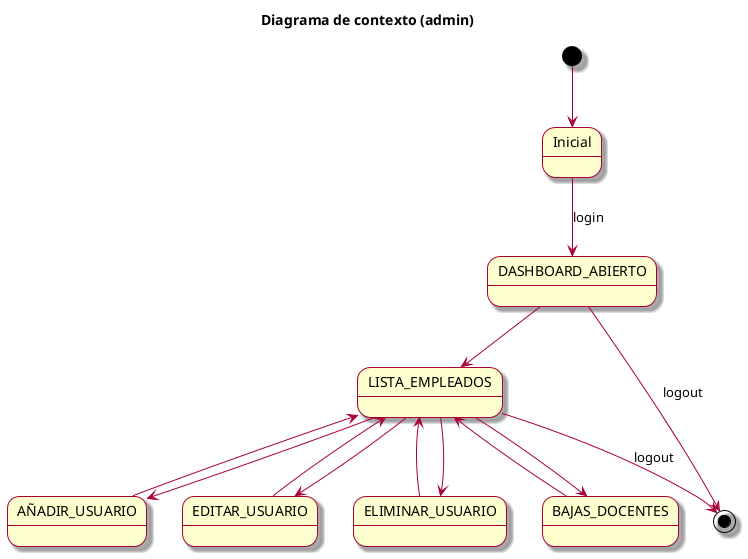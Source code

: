 @startuml Diagrama Contexto (administrador)

skin rose
title Diagrama de contexto (admin)

[*] -->  Inicial

Inicial -d-> DASHBOARD_ABIERTO : login

DASHBOARD_ABIERTO --> LISTA_EMPLEADOS

LISTA_EMPLEADOS <-- AÑADIR_USUARIO
LISTA_EMPLEADOS <-- EDITAR_USUARIO
LISTA_EMPLEADOS <-- ELIMINAR_USUARIO
LISTA_EMPLEADOS <-- BAJAS_DOCENTES

LISTA_EMPLEADOS --> AÑADIR_USUARIO
LISTA_EMPLEADOS --> EDITAR_USUARIO
LISTA_EMPLEADOS --> ELIMINAR_USUARIO
LISTA_EMPLEADOS --> BAJAS_DOCENTES


DASHBOARD_ABIERTO --> [*] : logout
LISTA_EMPLEADOS --> [*] : logout


@enduml
